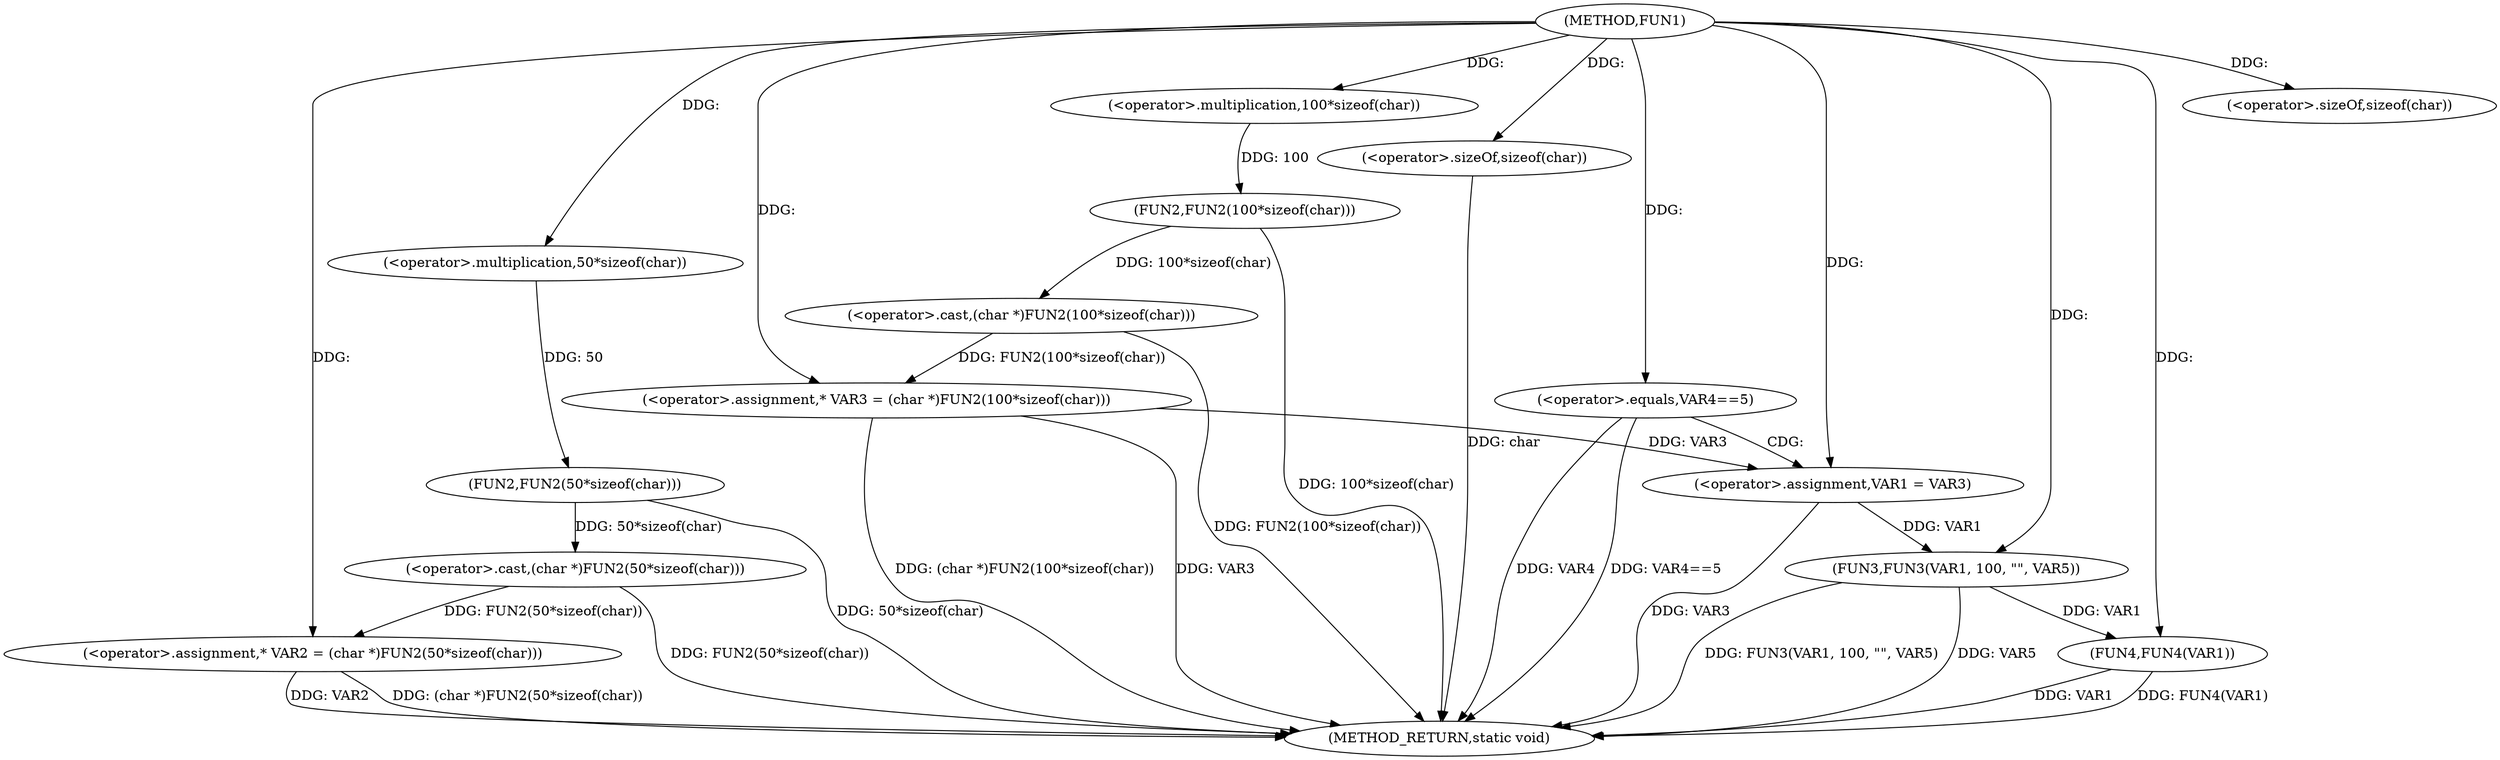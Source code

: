 digraph FUN1 {  
"1000100" [label = "(METHOD,FUN1)" ]
"1000140" [label = "(METHOD_RETURN,static void)" ]
"1000104" [label = "(<operator>.assignment,* VAR2 = (char *)FUN2(50*sizeof(char)))" ]
"1000106" [label = "(<operator>.cast,(char *)FUN2(50*sizeof(char)))" ]
"1000108" [label = "(FUN2,FUN2(50*sizeof(char)))" ]
"1000109" [label = "(<operator>.multiplication,50*sizeof(char))" ]
"1000111" [label = "(<operator>.sizeOf,sizeof(char))" ]
"1000114" [label = "(<operator>.assignment,* VAR3 = (char *)FUN2(100*sizeof(char)))" ]
"1000116" [label = "(<operator>.cast,(char *)FUN2(100*sizeof(char)))" ]
"1000118" [label = "(FUN2,FUN2(100*sizeof(char)))" ]
"1000119" [label = "(<operator>.multiplication,100*sizeof(char))" ]
"1000121" [label = "(<operator>.sizeOf,sizeof(char))" ]
"1000124" [label = "(<operator>.equals,VAR4==5)" ]
"1000128" [label = "(<operator>.assignment,VAR1 = VAR3)" ]
"1000133" [label = "(FUN3,FUN3(VAR1, 100, \"\", VAR5))" ]
"1000138" [label = "(FUN4,FUN4(VAR1))" ]
  "1000128" -> "1000140"  [ label = "DDG: VAR3"] 
  "1000124" -> "1000140"  [ label = "DDG: VAR4"] 
  "1000106" -> "1000140"  [ label = "DDG: FUN2(50*sizeof(char))"] 
  "1000104" -> "1000140"  [ label = "DDG: VAR2"] 
  "1000138" -> "1000140"  [ label = "DDG: VAR1"] 
  "1000116" -> "1000140"  [ label = "DDG: FUN2(100*sizeof(char))"] 
  "1000133" -> "1000140"  [ label = "DDG: FUN3(VAR1, 100, \"\", VAR5)"] 
  "1000121" -> "1000140"  [ label = "DDG: char"] 
  "1000118" -> "1000140"  [ label = "DDG: 100*sizeof(char)"] 
  "1000114" -> "1000140"  [ label = "DDG: (char *)FUN2(100*sizeof(char))"] 
  "1000124" -> "1000140"  [ label = "DDG: VAR4==5"] 
  "1000114" -> "1000140"  [ label = "DDG: VAR3"] 
  "1000138" -> "1000140"  [ label = "DDG: FUN4(VAR1)"] 
  "1000133" -> "1000140"  [ label = "DDG: VAR5"] 
  "1000104" -> "1000140"  [ label = "DDG: (char *)FUN2(50*sizeof(char))"] 
  "1000108" -> "1000140"  [ label = "DDG: 50*sizeof(char)"] 
  "1000106" -> "1000104"  [ label = "DDG: FUN2(50*sizeof(char))"] 
  "1000100" -> "1000104"  [ label = "DDG: "] 
  "1000108" -> "1000106"  [ label = "DDG: 50*sizeof(char)"] 
  "1000109" -> "1000108"  [ label = "DDG: 50"] 
  "1000100" -> "1000109"  [ label = "DDG: "] 
  "1000100" -> "1000111"  [ label = "DDG: "] 
  "1000116" -> "1000114"  [ label = "DDG: FUN2(100*sizeof(char))"] 
  "1000100" -> "1000114"  [ label = "DDG: "] 
  "1000118" -> "1000116"  [ label = "DDG: 100*sizeof(char)"] 
  "1000119" -> "1000118"  [ label = "DDG: 100"] 
  "1000100" -> "1000119"  [ label = "DDG: "] 
  "1000100" -> "1000121"  [ label = "DDG: "] 
  "1000100" -> "1000124"  [ label = "DDG: "] 
  "1000114" -> "1000128"  [ label = "DDG: VAR3"] 
  "1000100" -> "1000128"  [ label = "DDG: "] 
  "1000128" -> "1000133"  [ label = "DDG: VAR1"] 
  "1000100" -> "1000133"  [ label = "DDG: "] 
  "1000133" -> "1000138"  [ label = "DDG: VAR1"] 
  "1000100" -> "1000138"  [ label = "DDG: "] 
  "1000124" -> "1000128"  [ label = "CDG: "] 
}
